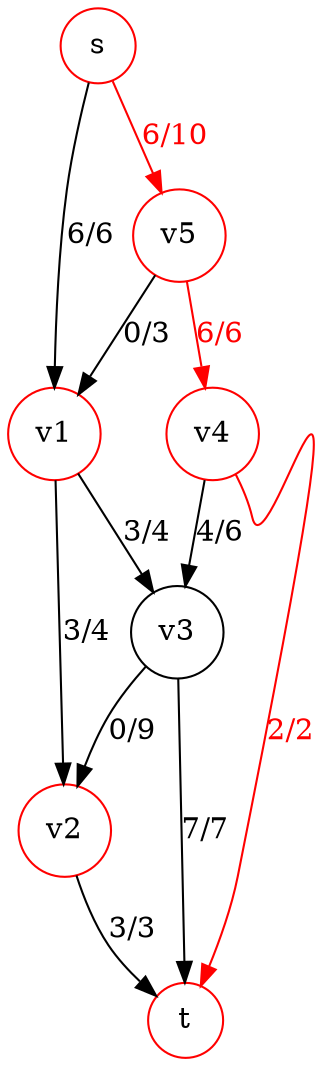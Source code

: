 digraph questiontwostepfour {
node [shape=circle]
s[color=red]
v1[color=red]
v2[color=red]
t[color=red]
subgraph path {
node [color=red]
edge [color=red, fontcolor=red]
s -> v5 [label="6/10"]
v5 -> v4 [label="6/6"]
v4 -> t [label="2/2"]
}

s -> v1 [label="6/6"]
v1 -> v2 [label="3/4"]
v1 -> v3 [label="3/4"]
v2 -> t [label="3/3"]
v3 -> t [label="7/7"]
v3 -> v2 [label="0/9"]
v4 -> v3 [label="4/6"]
v5 -> v1 [label="0/3"]
}
